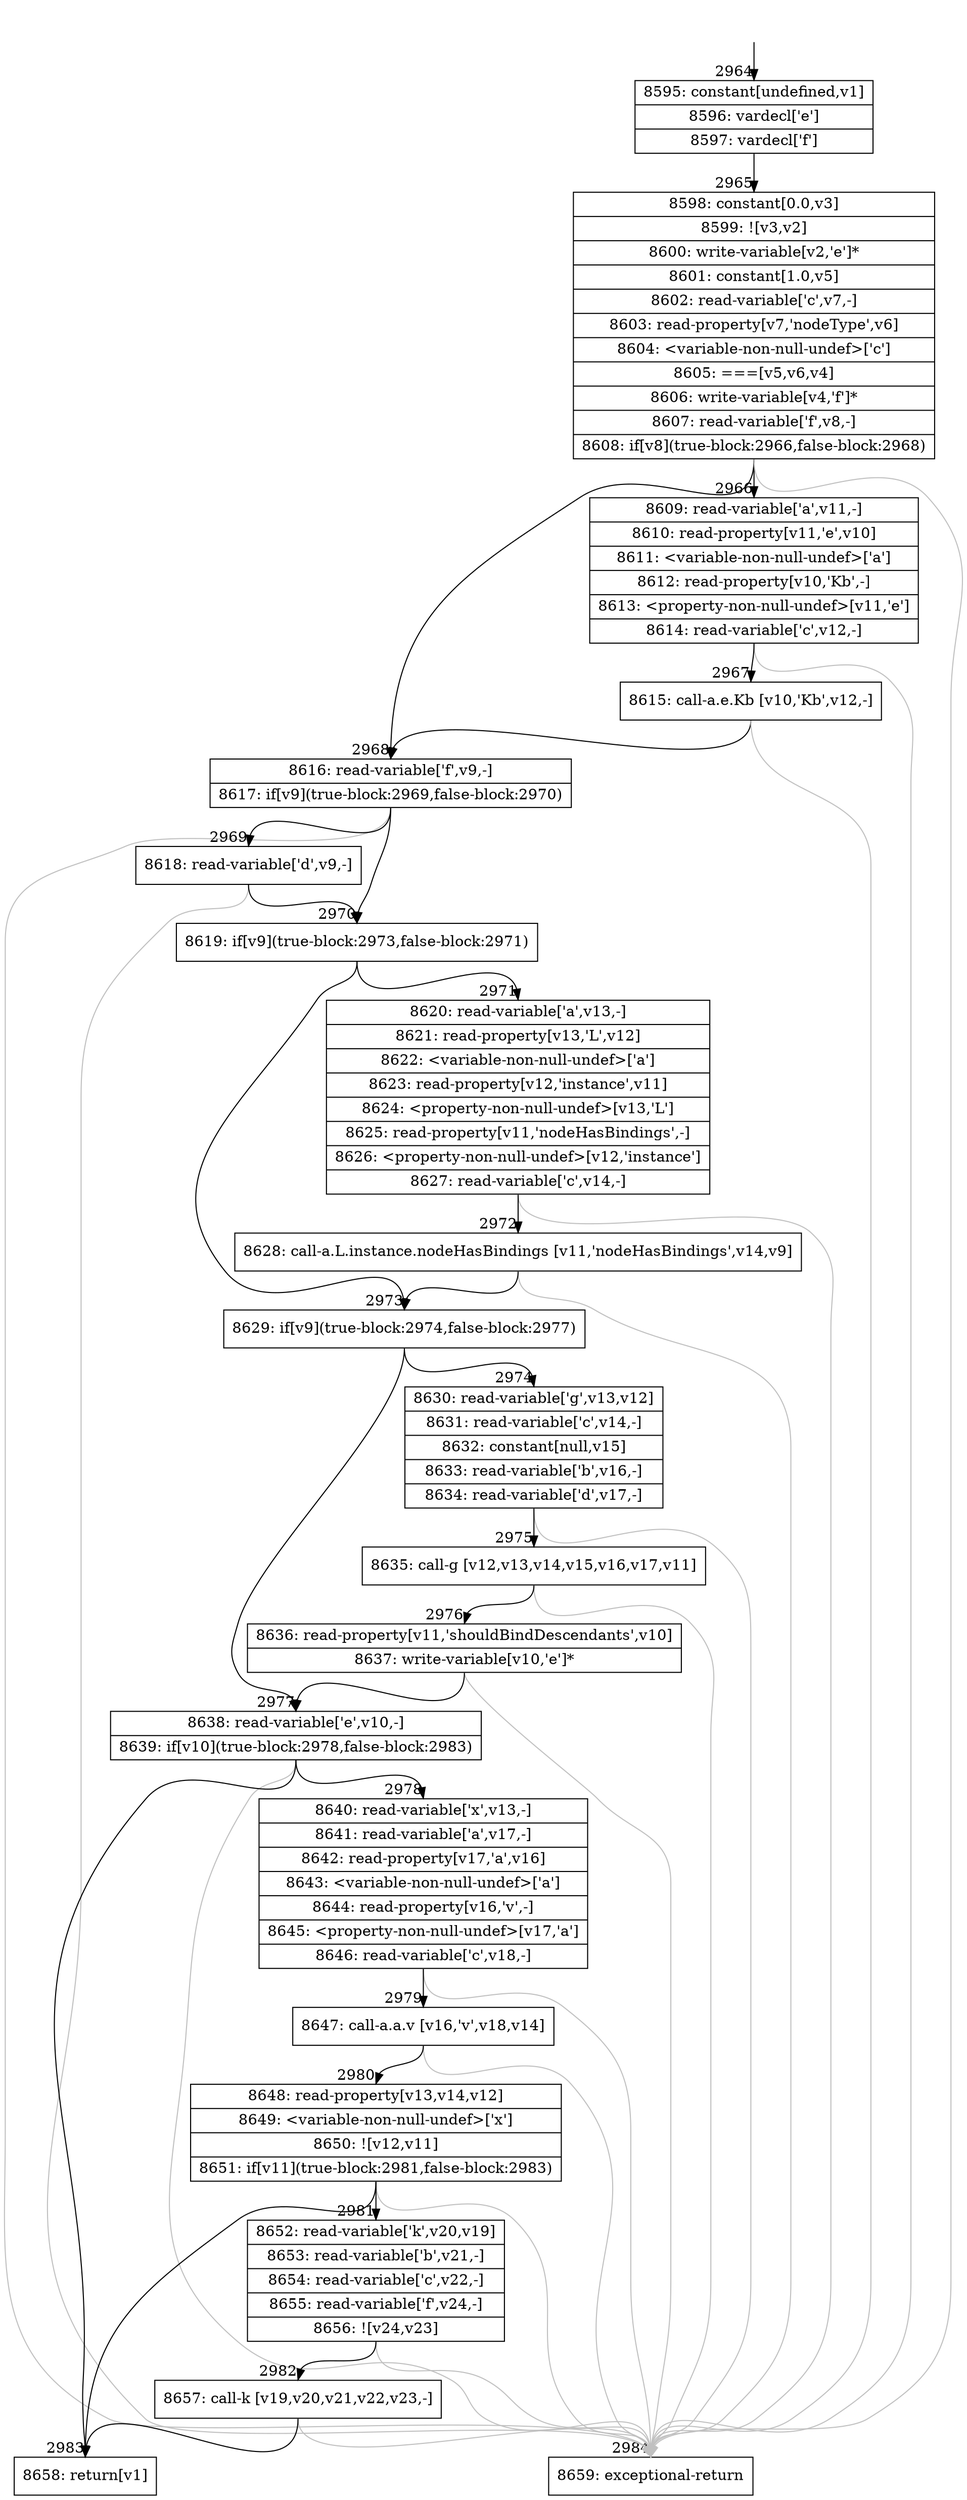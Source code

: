 digraph {
rankdir="TD"
BB_entry242[shape=none,label=""];
BB_entry242 -> BB2964 [tailport=s, headport=n, headlabel="    2964"]
BB2964 [shape=record label="{8595: constant[undefined,v1]|8596: vardecl['e']|8597: vardecl['f']}" ] 
BB2964 -> BB2965 [tailport=s, headport=n, headlabel="      2965"]
BB2965 [shape=record label="{8598: constant[0.0,v3]|8599: ![v3,v2]|8600: write-variable[v2,'e']*|8601: constant[1.0,v5]|8602: read-variable['c',v7,-]|8603: read-property[v7,'nodeType',v6]|8604: \<variable-non-null-undef\>['c']|8605: ===[v5,v6,v4]|8606: write-variable[v4,'f']*|8607: read-variable['f',v8,-]|8608: if[v8](true-block:2966,false-block:2968)}" ] 
BB2965 -> BB2968 [tailport=s, headport=n, headlabel="      2968"]
BB2965 -> BB2966 [tailport=s, headport=n, headlabel="      2966"]
BB2965 -> BB2984 [tailport=s, headport=n, color=gray, headlabel="      2984"]
BB2966 [shape=record label="{8609: read-variable['a',v11,-]|8610: read-property[v11,'e',v10]|8611: \<variable-non-null-undef\>['a']|8612: read-property[v10,'Kb',-]|8613: \<property-non-null-undef\>[v11,'e']|8614: read-variable['c',v12,-]}" ] 
BB2966 -> BB2967 [tailport=s, headport=n, headlabel="      2967"]
BB2966 -> BB2984 [tailport=s, headport=n, color=gray]
BB2967 [shape=record label="{8615: call-a.e.Kb [v10,'Kb',v12,-]}" ] 
BB2967 -> BB2968 [tailport=s, headport=n]
BB2967 -> BB2984 [tailport=s, headport=n, color=gray]
BB2968 [shape=record label="{8616: read-variable['f',v9,-]|8617: if[v9](true-block:2969,false-block:2970)}" ] 
BB2968 -> BB2970 [tailport=s, headport=n, headlabel="      2970"]
BB2968 -> BB2969 [tailport=s, headport=n, headlabel="      2969"]
BB2968 -> BB2984 [tailport=s, headport=n, color=gray]
BB2969 [shape=record label="{8618: read-variable['d',v9,-]}" ] 
BB2969 -> BB2970 [tailport=s, headport=n]
BB2969 -> BB2984 [tailport=s, headport=n, color=gray]
BB2970 [shape=record label="{8619: if[v9](true-block:2973,false-block:2971)}" ] 
BB2970 -> BB2973 [tailport=s, headport=n, headlabel="      2973"]
BB2970 -> BB2971 [tailport=s, headport=n, headlabel="      2971"]
BB2971 [shape=record label="{8620: read-variable['a',v13,-]|8621: read-property[v13,'L',v12]|8622: \<variable-non-null-undef\>['a']|8623: read-property[v12,'instance',v11]|8624: \<property-non-null-undef\>[v13,'L']|8625: read-property[v11,'nodeHasBindings',-]|8626: \<property-non-null-undef\>[v12,'instance']|8627: read-variable['c',v14,-]}" ] 
BB2971 -> BB2972 [tailport=s, headport=n, headlabel="      2972"]
BB2971 -> BB2984 [tailport=s, headport=n, color=gray]
BB2972 [shape=record label="{8628: call-a.L.instance.nodeHasBindings [v11,'nodeHasBindings',v14,v9]}" ] 
BB2972 -> BB2973 [tailport=s, headport=n]
BB2972 -> BB2984 [tailport=s, headport=n, color=gray]
BB2973 [shape=record label="{8629: if[v9](true-block:2974,false-block:2977)}" ] 
BB2973 -> BB2974 [tailport=s, headport=n, headlabel="      2974"]
BB2973 -> BB2977 [tailport=s, headport=n, headlabel="      2977"]
BB2974 [shape=record label="{8630: read-variable['g',v13,v12]|8631: read-variable['c',v14,-]|8632: constant[null,v15]|8633: read-variable['b',v16,-]|8634: read-variable['d',v17,-]}" ] 
BB2974 -> BB2975 [tailport=s, headport=n, headlabel="      2975"]
BB2974 -> BB2984 [tailport=s, headport=n, color=gray]
BB2975 [shape=record label="{8635: call-g [v12,v13,v14,v15,v16,v17,v11]}" ] 
BB2975 -> BB2976 [tailport=s, headport=n, headlabel="      2976"]
BB2975 -> BB2984 [tailport=s, headport=n, color=gray]
BB2976 [shape=record label="{8636: read-property[v11,'shouldBindDescendants',v10]|8637: write-variable[v10,'e']*}" ] 
BB2976 -> BB2977 [tailport=s, headport=n]
BB2976 -> BB2984 [tailport=s, headport=n, color=gray]
BB2977 [shape=record label="{8638: read-variable['e',v10,-]|8639: if[v10](true-block:2978,false-block:2983)}" ] 
BB2977 -> BB2983 [tailport=s, headport=n, headlabel="      2983"]
BB2977 -> BB2978 [tailport=s, headport=n, headlabel="      2978"]
BB2977 -> BB2984 [tailport=s, headport=n, color=gray]
BB2978 [shape=record label="{8640: read-variable['x',v13,-]|8641: read-variable['a',v17,-]|8642: read-property[v17,'a',v16]|8643: \<variable-non-null-undef\>['a']|8644: read-property[v16,'v',-]|8645: \<property-non-null-undef\>[v17,'a']|8646: read-variable['c',v18,-]}" ] 
BB2978 -> BB2979 [tailport=s, headport=n, headlabel="      2979"]
BB2978 -> BB2984 [tailport=s, headport=n, color=gray]
BB2979 [shape=record label="{8647: call-a.a.v [v16,'v',v18,v14]}" ] 
BB2979 -> BB2980 [tailport=s, headport=n, headlabel="      2980"]
BB2979 -> BB2984 [tailport=s, headport=n, color=gray]
BB2980 [shape=record label="{8648: read-property[v13,v14,v12]|8649: \<variable-non-null-undef\>['x']|8650: ![v12,v11]|8651: if[v11](true-block:2981,false-block:2983)}" ] 
BB2980 -> BB2983 [tailport=s, headport=n]
BB2980 -> BB2981 [tailport=s, headport=n, headlabel="      2981"]
BB2980 -> BB2984 [tailport=s, headport=n, color=gray]
BB2981 [shape=record label="{8652: read-variable['k',v20,v19]|8653: read-variable['b',v21,-]|8654: read-variable['c',v22,-]|8655: read-variable['f',v24,-]|8656: ![v24,v23]}" ] 
BB2981 -> BB2982 [tailport=s, headport=n, headlabel="      2982"]
BB2981 -> BB2984 [tailport=s, headport=n, color=gray]
BB2982 [shape=record label="{8657: call-k [v19,v20,v21,v22,v23,-]}" ] 
BB2982 -> BB2983 [tailport=s, headport=n]
BB2982 -> BB2984 [tailport=s, headport=n, color=gray]
BB2983 [shape=record label="{8658: return[v1]}" ] 
BB2984 [shape=record label="{8659: exceptional-return}" ] 
}
